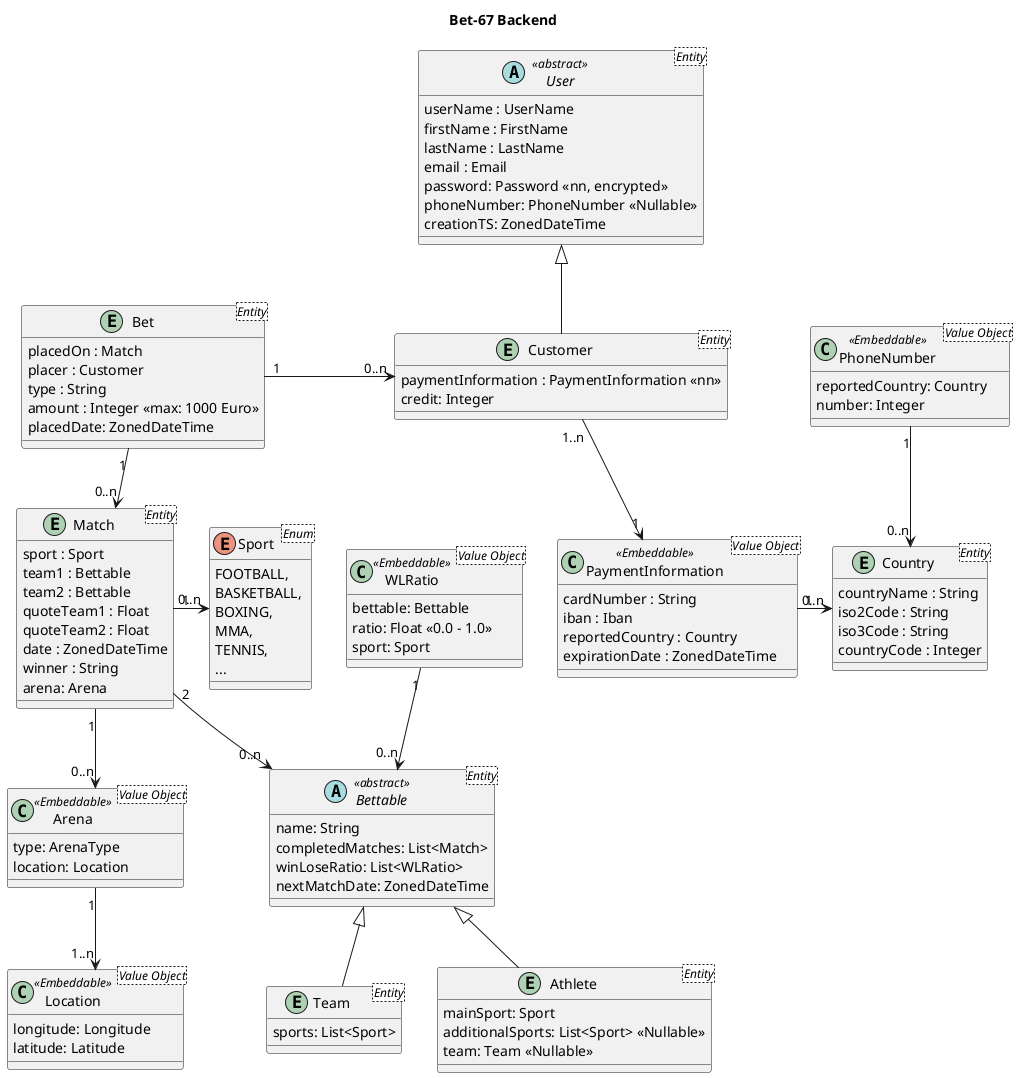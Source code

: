 @startuml

title Bet-67 Backend

abstract class User <Entity> <<abstract>> {
    userName : UserName
    firstName : FirstName
    lastName : LastName
    email : Email
    password: Password <<nn, encrypted>>
    phoneNumber: PhoneNumber <<Nullable>>
    creationTS: ZonedDateTime
}

class PhoneNumber <Value Object> <<Embeddable>> {
    reportedCountry: Country
    number: Integer
}

entity Customer <Entity> extends User{
    paymentInformation : PaymentInformation <<nn>>
    credit: Integer
}

entity Bet <Entity> {
    placedOn : Match
    placer : Customer
    type : String
    amount : Integer <<max: 1000 Euro>>
    placedDate: ZonedDateTime
}

' TODO:
' Maybe add functionality for more than 1v1s

entity Match <Entity> {
    sport : Sport
    team1 : Bettable
    team2 : Bettable
    quoteTeam1 : Float
    quoteTeam2 : Float
    date : ZonedDateTime
    winner : String
    arena: Arena
}

class Arena <Value Object> <<Embeddable>> {
    type: ArenaType
    location: Location
}

class Location <Value Object> <<Embeddable>> {
    longitude: Longitude
    latitude: Latitude
}

abstract class Bettable <Entity> <<abstract>> {
    name: String
    completedMatches: List<Match>
    winLoseRatio: List<WLRatio>
    nextMatchDate: ZonedDateTime
}

class WLRatio <Value Object> <<Embeddable>> {
    bettable: Bettable
    ratio: Float <<0.0 - 1.0>>
    sport: Sport
}

entity Team <Entity> extends Bettable{
    sports: List<Sport>
}

entity Athlete <Entity> extends Bettable{
    mainSport: Sport
    additionalSports: List<Sport> <<Nullable>>
    team: Team <<Nullable>>
}

class PaymentInformation <Value Object>  <<Embeddable>> {
    cardNumber : String
    iban : Iban
    reportedCountry : Country
    expirationDate : ZonedDateTime
}

entity Country <Entity> {
    countryName : String
    iso2Code : String
    iso3Code : String
    countryCode : Integer
}

enum Sport <Enum> {
    FOOTBALL,
    BASKETBALL,
    BOXING,
    MMA,
    TENNIS,
    ...
}

Bet "1" -> "0..n" Customer
Customer "1..n" --> "1" PaymentInformation
PaymentInformation "1" -> "0..n" Country
PhoneNumber "1" --> "0..n" Country
Bet "1" --> "0..n" Match
Match "1" -> "0..n" Sport
Match "2" --> "0..n" Bettable
WLRatio "1" --> "0..n" Bettable
Match "1" --> "0..n" Arena
Arena "1" --> "1..n" Location

@enduml